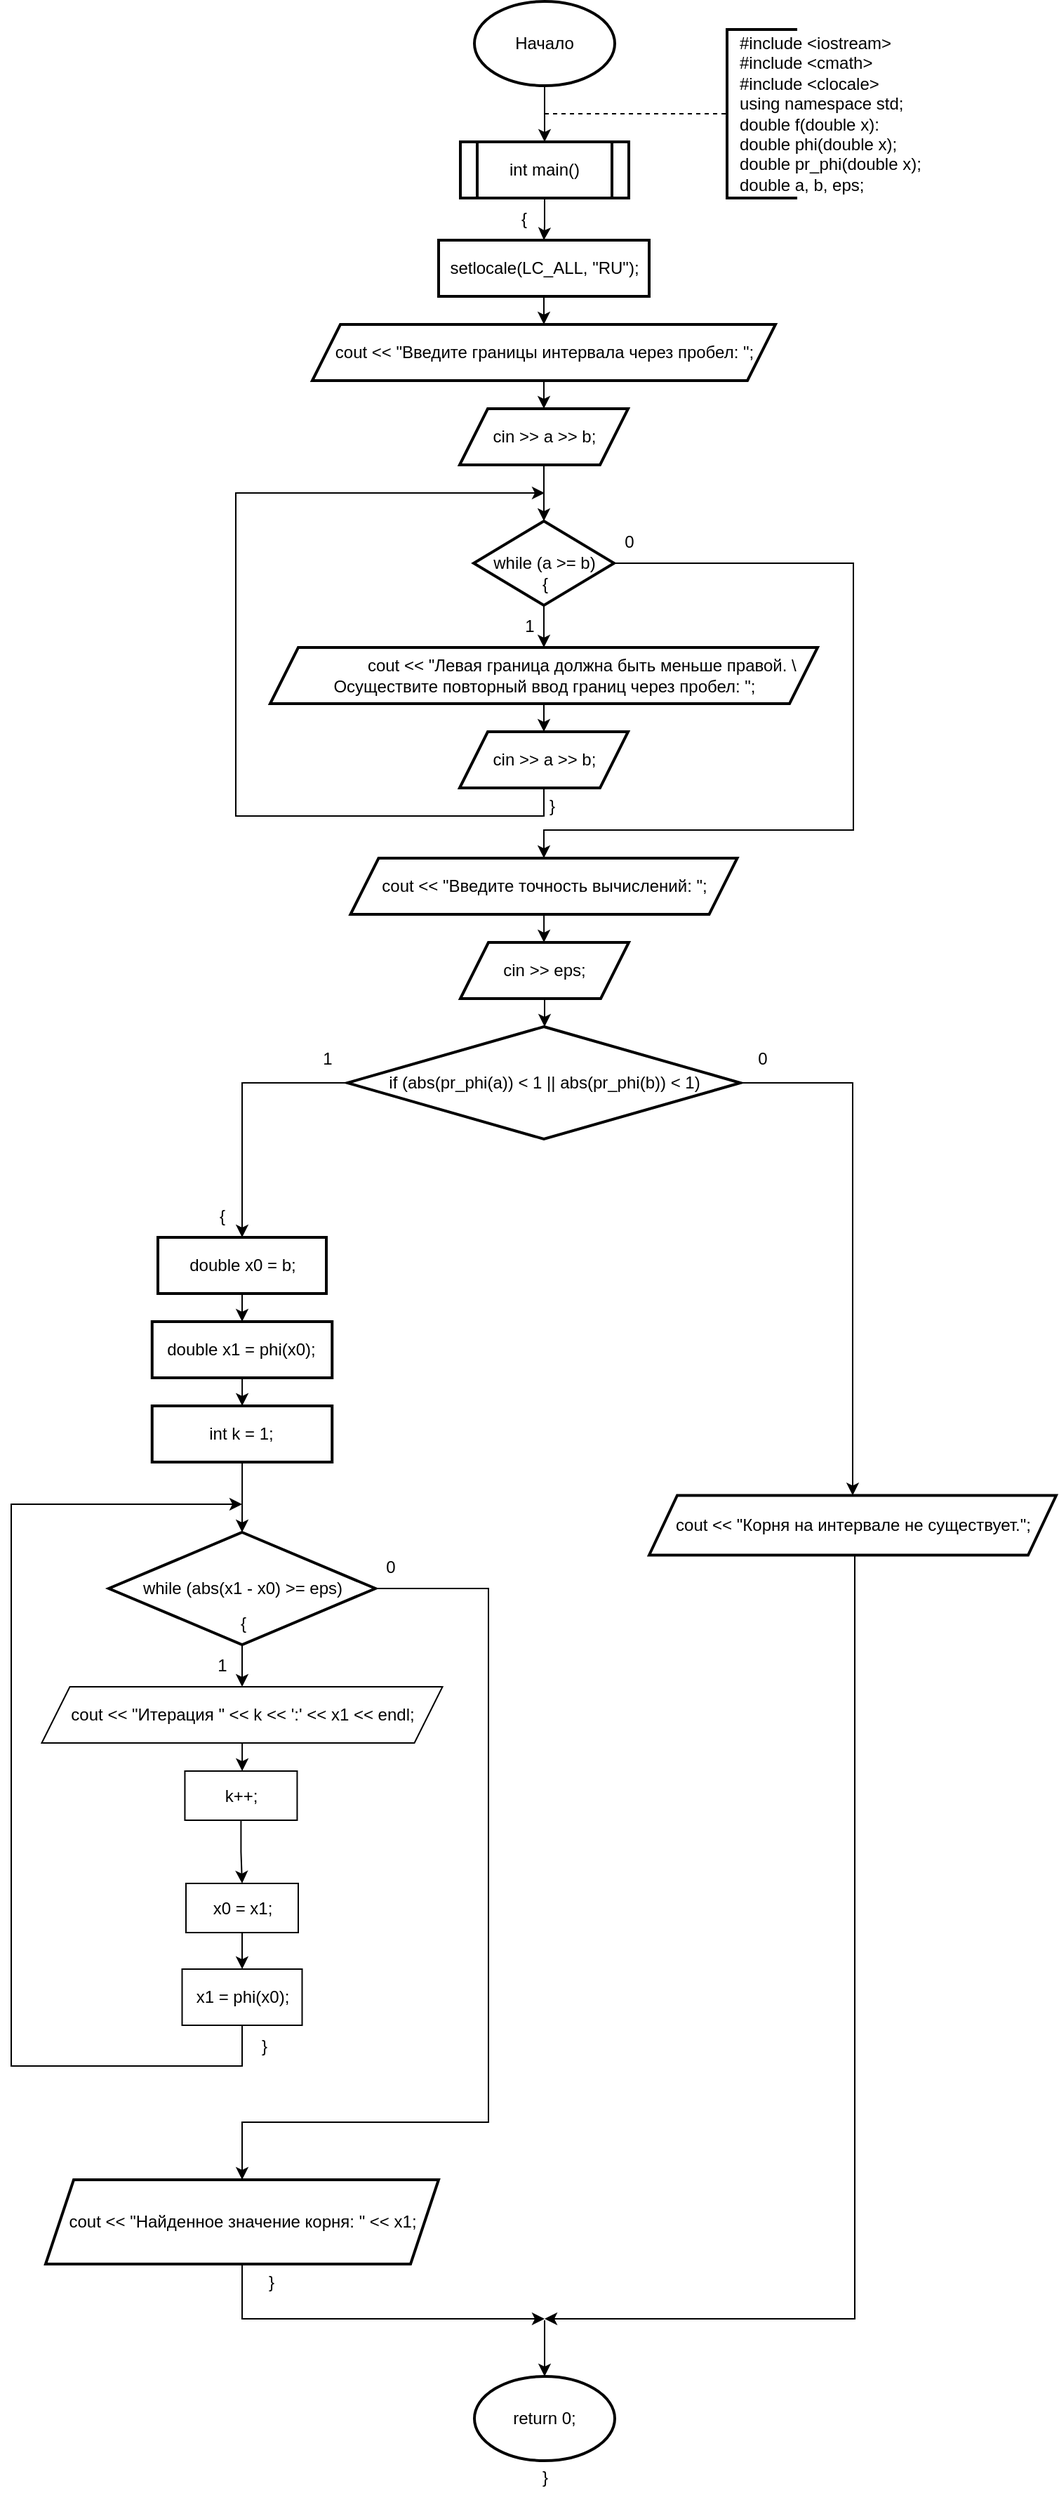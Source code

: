 <mxfile version="25.0.2" pages="4">
  <diagram id="BdDNVPQ0zvKOdldDlk7v" name="main">
    <mxGraphModel dx="1290" dy="717" grid="1" gridSize="10" guides="1" tooltips="1" connect="1" arrows="1" fold="1" page="1" pageScale="1" pageWidth="827" pageHeight="1169" math="0" shadow="0">
      <root>
        <mxCell id="0" />
        <mxCell id="1" parent="0" />
        <mxCell id="SY4Lbck4PmglpeI6wIqE-1" value="" style="group" parent="1" vertex="1" connectable="0">
          <mxGeometry x="60" y="40" width="744.5" height="1778" as="geometry" />
        </mxCell>
        <mxCell id="LaGPZ_CU5hZaSA5asp6U-29" value="" style="edgeStyle=orthogonalEdgeStyle;rounded=0;orthogonalLoop=1;jettySize=auto;html=1;" parent="SY4Lbck4PmglpeI6wIqE-1" source="LaGPZ_CU5hZaSA5asp6U-30" target="LaGPZ_CU5hZaSA5asp6U-32" edge="1">
          <mxGeometry relative="1" as="geometry" />
        </mxCell>
        <mxCell id="LaGPZ_CU5hZaSA5asp6U-30" value="Начало" style="strokeWidth=2;html=1;shape=mxgraph.flowchart.start_1;whiteSpace=wrap;" parent="SY4Lbck4PmglpeI6wIqE-1" vertex="1">
          <mxGeometry x="330" width="100" height="60" as="geometry" />
        </mxCell>
        <mxCell id="LaGPZ_CU5hZaSA5asp6U-31" value="" style="edgeStyle=orthogonalEdgeStyle;rounded=0;orthogonalLoop=1;jettySize=auto;html=1;" parent="SY4Lbck4PmglpeI6wIqE-1" source="LaGPZ_CU5hZaSA5asp6U-32" target="LaGPZ_CU5hZaSA5asp6U-37" edge="1">
          <mxGeometry relative="1" as="geometry" />
        </mxCell>
        <mxCell id="LaGPZ_CU5hZaSA5asp6U-32" value="int main()" style="shape=process;whiteSpace=wrap;html=1;backgroundOutline=1;strokeWidth=2;" parent="SY4Lbck4PmglpeI6wIqE-1" vertex="1">
          <mxGeometry x="320" y="100" width="120" height="40" as="geometry" />
        </mxCell>
        <mxCell id="LaGPZ_CU5hZaSA5asp6U-33" value="" style="strokeWidth=2;html=1;shape=mxgraph.flowchart.annotation_1;align=left;pointerEvents=1;" parent="SY4Lbck4PmglpeI6wIqE-1" vertex="1">
          <mxGeometry x="510" y="20" width="50" height="120" as="geometry" />
        </mxCell>
        <mxCell id="LaGPZ_CU5hZaSA5asp6U-34" value="" style="endArrow=none;dashed=1;html=1;rounded=0;entryX=0;entryY=0.5;entryDx=0;entryDy=0;entryPerimeter=0;" parent="SY4Lbck4PmglpeI6wIqE-1" target="LaGPZ_CU5hZaSA5asp6U-33" edge="1">
          <mxGeometry width="50" height="50" relative="1" as="geometry">
            <mxPoint x="380" y="80" as="sourcePoint" />
            <mxPoint x="440" y="90" as="targetPoint" />
          </mxGeometry>
        </mxCell>
        <mxCell id="LaGPZ_CU5hZaSA5asp6U-35" value="&lt;div&gt;#include &amp;lt;iostream&amp;gt;&lt;/div&gt;&lt;div&gt;#include &amp;lt;cmath&amp;gt;&lt;/div&gt;&lt;div&gt;#include &amp;lt;clocale&amp;gt;&lt;/div&gt;&lt;div&gt;using namespace std;&lt;/div&gt;&lt;div&gt;double f(double x):&lt;br&gt;&lt;/div&gt;&lt;div&gt;double phi(double x);&lt;br&gt;&lt;/div&gt;&lt;div&gt;&lt;span style=&quot;background-color: initial;&quot;&gt;double pr_phi(double x);&lt;/span&gt;&lt;/div&gt;&lt;div&gt;&lt;span style=&quot;background-color: initial;&quot;&gt;double a, b, eps;&lt;/span&gt;&lt;br&gt;&lt;/div&gt;" style="text;strokeColor=none;align=left;fillColor=none;html=1;verticalAlign=middle;whiteSpace=wrap;rounded=0;" parent="SY4Lbck4PmglpeI6wIqE-1" vertex="1">
          <mxGeometry x="517.25" y="27.5" width="160" height="105" as="geometry" />
        </mxCell>
        <mxCell id="LaGPZ_CU5hZaSA5asp6U-36" value="" style="edgeStyle=orthogonalEdgeStyle;rounded=0;orthogonalLoop=1;jettySize=auto;html=1;" parent="SY4Lbck4PmglpeI6wIqE-1" source="LaGPZ_CU5hZaSA5asp6U-37" target="LaGPZ_CU5hZaSA5asp6U-39" edge="1">
          <mxGeometry relative="1" as="geometry" />
        </mxCell>
        <mxCell id="LaGPZ_CU5hZaSA5asp6U-37" value="setlocale(LC_ALL, &quot;RU&quot;);" style="whiteSpace=wrap;html=1;strokeWidth=2;" parent="SY4Lbck4PmglpeI6wIqE-1" vertex="1">
          <mxGeometry x="304.5" y="170" width="150" height="40" as="geometry" />
        </mxCell>
        <mxCell id="LaGPZ_CU5hZaSA5asp6U-38" value="" style="edgeStyle=orthogonalEdgeStyle;rounded=0;orthogonalLoop=1;jettySize=auto;html=1;" parent="SY4Lbck4PmglpeI6wIqE-1" source="LaGPZ_CU5hZaSA5asp6U-39" target="LaGPZ_CU5hZaSA5asp6U-41" edge="1">
          <mxGeometry relative="1" as="geometry" />
        </mxCell>
        <mxCell id="LaGPZ_CU5hZaSA5asp6U-39" value="cout &amp;lt;&amp;lt; &quot;Введите границы интервала через пробел: &quot;;" style="shape=parallelogram;perimeter=parallelogramPerimeter;whiteSpace=wrap;html=1;fixedSize=1;strokeWidth=2;" parent="SY4Lbck4PmglpeI6wIqE-1" vertex="1">
          <mxGeometry x="214.5" y="230" width="330" height="40" as="geometry" />
        </mxCell>
        <mxCell id="LaGPZ_CU5hZaSA5asp6U-40" value="" style="edgeStyle=orthogonalEdgeStyle;rounded=0;orthogonalLoop=1;jettySize=auto;html=1;" parent="SY4Lbck4PmglpeI6wIqE-1" source="LaGPZ_CU5hZaSA5asp6U-41" target="LaGPZ_CU5hZaSA5asp6U-44" edge="1">
          <mxGeometry relative="1" as="geometry" />
        </mxCell>
        <mxCell id="LaGPZ_CU5hZaSA5asp6U-41" value="cin &amp;gt;&amp;gt; a &amp;gt;&amp;gt; b;" style="shape=parallelogram;perimeter=parallelogramPerimeter;whiteSpace=wrap;html=1;fixedSize=1;strokeWidth=2;" parent="SY4Lbck4PmglpeI6wIqE-1" vertex="1">
          <mxGeometry x="319.5" y="290" width="120" height="40" as="geometry" />
        </mxCell>
        <mxCell id="LaGPZ_CU5hZaSA5asp6U-42" value="" style="edgeStyle=orthogonalEdgeStyle;rounded=0;orthogonalLoop=1;jettySize=auto;html=1;entryX=0.5;entryY=0;entryDx=0;entryDy=0;" parent="SY4Lbck4PmglpeI6wIqE-1" source="LaGPZ_CU5hZaSA5asp6U-44" target="LaGPZ_CU5hZaSA5asp6U-46" edge="1">
          <mxGeometry relative="1" as="geometry" />
        </mxCell>
        <mxCell id="LaGPZ_CU5hZaSA5asp6U-43" style="edgeStyle=orthogonalEdgeStyle;rounded=0;orthogonalLoop=1;jettySize=auto;html=1;entryX=0.5;entryY=0;entryDx=0;entryDy=0;" parent="SY4Lbck4PmglpeI6wIqE-1" source="LaGPZ_CU5hZaSA5asp6U-44" target="LaGPZ_CU5hZaSA5asp6U-55" edge="1">
          <mxGeometry relative="1" as="geometry">
            <mxPoint x="379.5" y="610" as="targetPoint" />
            <Array as="points">
              <mxPoint x="600" y="400" />
              <mxPoint x="600" y="590" />
              <mxPoint x="380" y="590" />
            </Array>
          </mxGeometry>
        </mxCell>
        <mxCell id="LaGPZ_CU5hZaSA5asp6U-44" value="while (a &amp;gt;= b)" style="rhombus;whiteSpace=wrap;html=1;strokeWidth=2;" parent="SY4Lbck4PmglpeI6wIqE-1" vertex="1">
          <mxGeometry x="329.5" y="370" width="100" height="60" as="geometry" />
        </mxCell>
        <mxCell id="LaGPZ_CU5hZaSA5asp6U-45" value="" style="edgeStyle=orthogonalEdgeStyle;rounded=0;orthogonalLoop=1;jettySize=auto;html=1;" parent="SY4Lbck4PmglpeI6wIqE-1" source="LaGPZ_CU5hZaSA5asp6U-46" target="LaGPZ_CU5hZaSA5asp6U-48" edge="1">
          <mxGeometry relative="1" as="geometry" />
        </mxCell>
        <mxCell id="LaGPZ_CU5hZaSA5asp6U-46" value="&lt;div style=&quot;&quot;&gt;&lt;span style=&quot;white-space: normal;&quot;&gt;&lt;span style=&quot;white-space:pre&quot;&gt;&#x9;&#x9;&lt;/span&gt;cout &amp;lt;&amp;lt; &quot;Левая граница должна быть меньше правой. \&lt;/span&gt;&lt;/div&gt;&lt;div style=&quot;&quot;&gt;Осуществите повторный ввод границ через пробел: &quot;;&lt;/div&gt;" style="shape=parallelogram;perimeter=parallelogramPerimeter;whiteSpace=wrap;html=1;fixedSize=1;strokeWidth=2;align=center;" parent="SY4Lbck4PmglpeI6wIqE-1" vertex="1">
          <mxGeometry x="184.5" y="460" width="390" height="40" as="geometry" />
        </mxCell>
        <mxCell id="LaGPZ_CU5hZaSA5asp6U-47" style="edgeStyle=orthogonalEdgeStyle;rounded=0;orthogonalLoop=1;jettySize=auto;html=1;" parent="SY4Lbck4PmglpeI6wIqE-1" source="LaGPZ_CU5hZaSA5asp6U-48" edge="1">
          <mxGeometry relative="1" as="geometry">
            <Array as="points">
              <mxPoint x="380" y="580" />
              <mxPoint x="160" y="580" />
              <mxPoint x="160" y="350" />
              <mxPoint x="310" y="350" />
            </Array>
            <mxPoint x="380" y="350" as="targetPoint" />
          </mxGeometry>
        </mxCell>
        <mxCell id="LaGPZ_CU5hZaSA5asp6U-48" value="cin &amp;gt;&amp;gt; a &amp;gt;&amp;gt; b;" style="shape=parallelogram;perimeter=parallelogramPerimeter;whiteSpace=wrap;html=1;fixedSize=1;strokeWidth=2;" parent="SY4Lbck4PmglpeI6wIqE-1" vertex="1">
          <mxGeometry x="319.5" y="520" width="120" height="40" as="geometry" />
        </mxCell>
        <mxCell id="LaGPZ_CU5hZaSA5asp6U-49" value="1" style="text;html=1;align=center;verticalAlign=middle;resizable=0;points=[];autosize=1;strokeColor=none;fillColor=none;" parent="SY4Lbck4PmglpeI6wIqE-1" vertex="1">
          <mxGeometry x="353.5" y="430" width="30" height="30" as="geometry" />
        </mxCell>
        <mxCell id="LaGPZ_CU5hZaSA5asp6U-50" value="0" style="text;html=1;align=center;verticalAlign=middle;resizable=0;points=[];autosize=1;strokeColor=none;fillColor=none;" parent="SY4Lbck4PmglpeI6wIqE-1" vertex="1">
          <mxGeometry x="424.5" y="370" width="30" height="30" as="geometry" />
        </mxCell>
        <mxCell id="LaGPZ_CU5hZaSA5asp6U-51" value="{" style="text;html=1;align=center;verticalAlign=middle;resizable=0;points=[];autosize=1;strokeColor=none;fillColor=none;" parent="SY4Lbck4PmglpeI6wIqE-1" vertex="1">
          <mxGeometry x="364.5" y="400" width="30" height="30" as="geometry" />
        </mxCell>
        <mxCell id="LaGPZ_CU5hZaSA5asp6U-52" value="}" style="text;html=1;align=center;verticalAlign=middle;resizable=0;points=[];autosize=1;strokeColor=none;fillColor=none;" parent="SY4Lbck4PmglpeI6wIqE-1" vertex="1">
          <mxGeometry x="370" y="558" width="30" height="30" as="geometry" />
        </mxCell>
        <mxCell id="LaGPZ_CU5hZaSA5asp6U-53" value="{" style="text;html=1;align=center;verticalAlign=middle;resizable=0;points=[];autosize=1;strokeColor=none;fillColor=none;" parent="SY4Lbck4PmglpeI6wIqE-1" vertex="1">
          <mxGeometry x="350" y="140" width="30" height="30" as="geometry" />
        </mxCell>
        <mxCell id="LaGPZ_CU5hZaSA5asp6U-54" value="" style="edgeStyle=orthogonalEdgeStyle;rounded=0;orthogonalLoop=1;jettySize=auto;html=1;entryX=0.5;entryY=0;entryDx=0;entryDy=0;" parent="SY4Lbck4PmglpeI6wIqE-1" source="LaGPZ_CU5hZaSA5asp6U-55" target="LaGPZ_CU5hZaSA5asp6U-57" edge="1">
          <mxGeometry relative="1" as="geometry" />
        </mxCell>
        <mxCell id="LaGPZ_CU5hZaSA5asp6U-55" value="cout &amp;lt;&amp;lt; &quot;Введите точность вычислений: &quot;;" style="shape=parallelogram;perimeter=parallelogramPerimeter;whiteSpace=wrap;html=1;fixedSize=1;strokeWidth=2;" parent="SY4Lbck4PmglpeI6wIqE-1" vertex="1">
          <mxGeometry x="241.75" y="610" width="275.5" height="40" as="geometry" />
        </mxCell>
        <mxCell id="LaGPZ_CU5hZaSA5asp6U-56" value="" style="edgeStyle=orthogonalEdgeStyle;rounded=0;orthogonalLoop=1;jettySize=auto;html=1;" parent="SY4Lbck4PmglpeI6wIqE-1" source="LaGPZ_CU5hZaSA5asp6U-57" target="LaGPZ_CU5hZaSA5asp6U-60" edge="1">
          <mxGeometry relative="1" as="geometry" />
        </mxCell>
        <mxCell id="LaGPZ_CU5hZaSA5asp6U-57" value="cin &amp;gt;&amp;gt; eps;" style="shape=parallelogram;perimeter=parallelogramPerimeter;whiteSpace=wrap;html=1;fixedSize=1;strokeWidth=2;" parent="SY4Lbck4PmglpeI6wIqE-1" vertex="1">
          <mxGeometry x="320" y="670" width="120" height="40" as="geometry" />
        </mxCell>
        <mxCell id="LaGPZ_CU5hZaSA5asp6U-58" style="edgeStyle=orthogonalEdgeStyle;rounded=0;orthogonalLoop=1;jettySize=auto;html=1;entryX=0.5;entryY=0;entryDx=0;entryDy=0;" parent="SY4Lbck4PmglpeI6wIqE-1" source="LaGPZ_CU5hZaSA5asp6U-60" target="LaGPZ_CU5hZaSA5asp6U-62" edge="1">
          <mxGeometry relative="1" as="geometry">
            <mxPoint x="100" y="880" as="targetPoint" />
          </mxGeometry>
        </mxCell>
        <mxCell id="LaGPZ_CU5hZaSA5asp6U-59" value="" style="edgeStyle=orthogonalEdgeStyle;rounded=0;orthogonalLoop=1;jettySize=auto;html=1;exitX=1;exitY=0.5;exitDx=0;exitDy=0;entryX=0.5;entryY=0;entryDx=0;entryDy=0;" parent="SY4Lbck4PmglpeI6wIqE-1" source="LaGPZ_CU5hZaSA5asp6U-60" target="LaGPZ_CU5hZaSA5asp6U-82" edge="1">
          <mxGeometry relative="1" as="geometry" />
        </mxCell>
        <mxCell id="LaGPZ_CU5hZaSA5asp6U-60" value="if (abs(pr_phi(a)) &amp;lt; 1 || abs(pr_phi(b)) &amp;lt; 1)" style="rhombus;whiteSpace=wrap;html=1;strokeWidth=2;" parent="SY4Lbck4PmglpeI6wIqE-1" vertex="1">
          <mxGeometry x="239.5" y="730" width="280" height="80" as="geometry" />
        </mxCell>
        <mxCell id="LaGPZ_CU5hZaSA5asp6U-61" value="" style="edgeStyle=orthogonalEdgeStyle;rounded=0;orthogonalLoop=1;jettySize=auto;html=1;" parent="SY4Lbck4PmglpeI6wIqE-1" source="LaGPZ_CU5hZaSA5asp6U-62" target="LaGPZ_CU5hZaSA5asp6U-66" edge="1">
          <mxGeometry relative="1" as="geometry" />
        </mxCell>
        <mxCell id="LaGPZ_CU5hZaSA5asp6U-62" value="double x0 = b;" style="whiteSpace=wrap;html=1;strokeWidth=2;" parent="SY4Lbck4PmglpeI6wIqE-1" vertex="1">
          <mxGeometry x="104.5" y="880" width="120" height="40" as="geometry" />
        </mxCell>
        <mxCell id="LaGPZ_CU5hZaSA5asp6U-63" value="{" style="text;html=1;align=center;verticalAlign=middle;resizable=0;points=[];autosize=1;strokeColor=none;fillColor=none;" parent="SY4Lbck4PmglpeI6wIqE-1" vertex="1">
          <mxGeometry x="134.5" y="850" width="30" height="30" as="geometry" />
        </mxCell>
        <mxCell id="LaGPZ_CU5hZaSA5asp6U-64" value="1" style="text;html=1;align=center;verticalAlign=middle;resizable=0;points=[];autosize=1;strokeColor=none;fillColor=none;" parent="SY4Lbck4PmglpeI6wIqE-1" vertex="1">
          <mxGeometry x="210" y="738" width="30" height="30" as="geometry" />
        </mxCell>
        <mxCell id="7NhQOSQoNZlppKrp1fVG-2" style="edgeStyle=orthogonalEdgeStyle;rounded=0;orthogonalLoop=1;jettySize=auto;html=1;entryX=0.5;entryY=0;entryDx=0;entryDy=0;" parent="SY4Lbck4PmglpeI6wIqE-1" source="LaGPZ_CU5hZaSA5asp6U-66" target="7NhQOSQoNZlppKrp1fVG-1" edge="1">
          <mxGeometry relative="1" as="geometry" />
        </mxCell>
        <mxCell id="LaGPZ_CU5hZaSA5asp6U-66" value="double x1 = phi(x0);" style="whiteSpace=wrap;html=1;strokeWidth=2;" parent="SY4Lbck4PmglpeI6wIqE-1" vertex="1">
          <mxGeometry x="100.38" y="940" width="128.25" height="40" as="geometry" />
        </mxCell>
        <mxCell id="LaGPZ_CU5hZaSA5asp6U-67" value="" style="edgeStyle=orthogonalEdgeStyle;rounded=0;orthogonalLoop=1;jettySize=auto;html=1;entryX=0.5;entryY=0;entryDx=0;entryDy=0;" parent="SY4Lbck4PmglpeI6wIqE-1" source="LaGPZ_CU5hZaSA5asp6U-68" target="LaGPZ_CU5hZaSA5asp6U-78" edge="1">
          <mxGeometry relative="1" as="geometry">
            <Array as="points">
              <mxPoint x="340" y="1130" />
              <mxPoint x="340" y="1510" />
              <mxPoint x="165" y="1510" />
            </Array>
          </mxGeometry>
        </mxCell>
        <mxCell id="7NhQOSQoNZlppKrp1fVG-16" style="edgeStyle=orthogonalEdgeStyle;rounded=0;orthogonalLoop=1;jettySize=auto;html=1;entryX=0.5;entryY=0;entryDx=0;entryDy=0;" parent="SY4Lbck4PmglpeI6wIqE-1" source="LaGPZ_CU5hZaSA5asp6U-68" target="7NhQOSQoNZlppKrp1fVG-14" edge="1">
          <mxGeometry relative="1" as="geometry" />
        </mxCell>
        <mxCell id="LaGPZ_CU5hZaSA5asp6U-68" value="while (abs(x1 - x0) &amp;gt;= eps)" style="rhombus;whiteSpace=wrap;html=1;strokeWidth=2;" parent="SY4Lbck4PmglpeI6wIqE-1" vertex="1">
          <mxGeometry x="69.5" y="1090" width="190" height="80" as="geometry" />
        </mxCell>
        <mxCell id="LaGPZ_CU5hZaSA5asp6U-70" value="{" style="text;html=1;align=center;verticalAlign=middle;resizable=0;points=[];autosize=1;strokeColor=none;fillColor=none;" parent="SY4Lbck4PmglpeI6wIqE-1" vertex="1">
          <mxGeometry x="149.5" y="1140" width="30" height="30" as="geometry" />
        </mxCell>
        <mxCell id="LaGPZ_CU5hZaSA5asp6U-71" value="" style="edgeStyle=orthogonalEdgeStyle;rounded=0;orthogonalLoop=1;jettySize=auto;html=1;" parent="SY4Lbck4PmglpeI6wIqE-1" source="LaGPZ_CU5hZaSA5asp6U-72" target="LaGPZ_CU5hZaSA5asp6U-75" edge="1">
          <mxGeometry relative="1" as="geometry" />
        </mxCell>
        <mxCell id="LaGPZ_CU5hZaSA5asp6U-72" value="x0 = x1;" style="whiteSpace=wrap;html=1;" parent="SY4Lbck4PmglpeI6wIqE-1" vertex="1">
          <mxGeometry x="124.5" y="1340" width="80" height="35" as="geometry" />
        </mxCell>
        <mxCell id="LaGPZ_CU5hZaSA5asp6U-73" value="1" style="text;html=1;align=center;verticalAlign=middle;resizable=0;points=[];autosize=1;strokeColor=none;fillColor=none;" parent="SY4Lbck4PmglpeI6wIqE-1" vertex="1">
          <mxGeometry x="134.5" y="1170" width="30" height="30" as="geometry" />
        </mxCell>
        <mxCell id="LaGPZ_CU5hZaSA5asp6U-74" style="edgeStyle=orthogonalEdgeStyle;rounded=0;orthogonalLoop=1;jettySize=auto;html=1;exitX=0.5;exitY=1;exitDx=0;exitDy=0;" parent="SY4Lbck4PmglpeI6wIqE-1" source="LaGPZ_CU5hZaSA5asp6U-75" edge="1">
          <mxGeometry relative="1" as="geometry">
            <mxPoint x="164.5" y="1070" as="targetPoint" />
            <Array as="points">
              <mxPoint x="165" y="1470" />
              <mxPoint y="1470" />
              <mxPoint y="1070" />
            </Array>
          </mxGeometry>
        </mxCell>
        <mxCell id="LaGPZ_CU5hZaSA5asp6U-75" value="x1 = phi(x0);" style="whiteSpace=wrap;html=1;" parent="SY4Lbck4PmglpeI6wIqE-1" vertex="1">
          <mxGeometry x="121.75" y="1401" width="85.5" height="40" as="geometry" />
        </mxCell>
        <mxCell id="LaGPZ_CU5hZaSA5asp6U-76" value="}" style="text;html=1;align=center;verticalAlign=middle;resizable=0;points=[];autosize=1;strokeColor=none;fillColor=none;" parent="SY4Lbck4PmglpeI6wIqE-1" vertex="1">
          <mxGeometry x="164.5" y="1441" width="30" height="30" as="geometry" />
        </mxCell>
        <mxCell id="7NhQOSQoNZlppKrp1fVG-19" style="edgeStyle=orthogonalEdgeStyle;rounded=0;orthogonalLoop=1;jettySize=auto;html=1;exitX=0.5;exitY=1;exitDx=0;exitDy=0;" parent="SY4Lbck4PmglpeI6wIqE-1" source="LaGPZ_CU5hZaSA5asp6U-78" edge="1">
          <mxGeometry relative="1" as="geometry">
            <mxPoint x="380" y="1650" as="targetPoint" />
            <Array as="points">
              <mxPoint x="164" y="1650" />
            </Array>
          </mxGeometry>
        </mxCell>
        <mxCell id="LaGPZ_CU5hZaSA5asp6U-78" value="cout &amp;lt;&amp;lt; &quot;Найденное значение корня: &quot; &amp;lt;&amp;lt; x1;" style="shape=parallelogram;perimeter=parallelogramPerimeter;whiteSpace=wrap;html=1;fixedSize=1;strokeWidth=2;" parent="SY4Lbck4PmglpeI6wIqE-1" vertex="1">
          <mxGeometry x="24.5" y="1551" width="280" height="60" as="geometry" />
        </mxCell>
        <mxCell id="LaGPZ_CU5hZaSA5asp6U-79" value="0" style="text;html=1;align=center;verticalAlign=middle;resizable=0;points=[];autosize=1;strokeColor=none;fillColor=none;" parent="SY4Lbck4PmglpeI6wIqE-1" vertex="1">
          <mxGeometry x="254.5" y="1100" width="30" height="30" as="geometry" />
        </mxCell>
        <mxCell id="LaGPZ_CU5hZaSA5asp6U-80" value="}" style="text;html=1;align=center;verticalAlign=middle;resizable=0;points=[];autosize=1;strokeColor=none;fillColor=none;" parent="SY4Lbck4PmglpeI6wIqE-1" vertex="1">
          <mxGeometry x="169.5" y="1609" width="30" height="30" as="geometry" />
        </mxCell>
        <mxCell id="LaGPZ_CU5hZaSA5asp6U-87" style="edgeStyle=orthogonalEdgeStyle;rounded=0;orthogonalLoop=1;jettySize=auto;html=1;exitX=0.5;exitY=1;exitDx=0;exitDy=0;" parent="SY4Lbck4PmglpeI6wIqE-1" edge="1">
          <mxGeometry relative="1" as="geometry">
            <mxPoint x="380" y="1650" as="targetPoint" />
            <mxPoint x="603" y="1106.25" as="sourcePoint" />
            <Array as="points">
              <mxPoint x="601" y="1106" />
              <mxPoint x="601" y="1650" />
            </Array>
          </mxGeometry>
        </mxCell>
        <mxCell id="LaGPZ_CU5hZaSA5asp6U-82" value="cout &amp;lt;&amp;lt; &quot;Корня на интервале не существует.&quot;;" style="shape=parallelogram;perimeter=parallelogramPerimeter;whiteSpace=wrap;html=1;fixedSize=1;strokeWidth=2;" parent="SY4Lbck4PmglpeI6wIqE-1" vertex="1">
          <mxGeometry x="454.5" y="1063.75" width="290" height="42.5" as="geometry" />
        </mxCell>
        <mxCell id="LaGPZ_CU5hZaSA5asp6U-83" value="0" style="text;html=1;align=center;verticalAlign=middle;resizable=0;points=[];autosize=1;strokeColor=none;fillColor=none;" parent="SY4Lbck4PmglpeI6wIqE-1" vertex="1">
          <mxGeometry x="520" y="738" width="30" height="30" as="geometry" />
        </mxCell>
        <mxCell id="LaGPZ_CU5hZaSA5asp6U-84" value="" style="endArrow=classic;html=1;rounded=0;" parent="SY4Lbck4PmglpeI6wIqE-1" target="LaGPZ_CU5hZaSA5asp6U-85" edge="1">
          <mxGeometry width="50" height="50" relative="1" as="geometry">
            <mxPoint x="380" y="1651" as="sourcePoint" />
            <mxPoint x="380" y="1691" as="targetPoint" />
          </mxGeometry>
        </mxCell>
        <mxCell id="LaGPZ_CU5hZaSA5asp6U-85" value="return 0;" style="strokeWidth=2;html=1;shape=mxgraph.flowchart.start_1;whiteSpace=wrap;" parent="SY4Lbck4PmglpeI6wIqE-1" vertex="1">
          <mxGeometry x="330" y="1691.0" width="100" height="60" as="geometry" />
        </mxCell>
        <mxCell id="7NhQOSQoNZlppKrp1fVG-3" style="edgeStyle=orthogonalEdgeStyle;rounded=0;orthogonalLoop=1;jettySize=auto;html=1;entryX=0.5;entryY=0;entryDx=0;entryDy=0;" parent="SY4Lbck4PmglpeI6wIqE-1" source="7NhQOSQoNZlppKrp1fVG-1" target="LaGPZ_CU5hZaSA5asp6U-68" edge="1">
          <mxGeometry relative="1" as="geometry" />
        </mxCell>
        <mxCell id="7NhQOSQoNZlppKrp1fVG-1" value="int k = 1;" style="whiteSpace=wrap;html=1;strokeWidth=2;" parent="SY4Lbck4PmglpeI6wIqE-1" vertex="1">
          <mxGeometry x="100.37" y="1000" width="128.25" height="40" as="geometry" />
        </mxCell>
        <mxCell id="7NhQOSQoNZlppKrp1fVG-13" style="edgeStyle=orthogonalEdgeStyle;rounded=0;orthogonalLoop=1;jettySize=auto;html=1;entryX=0.5;entryY=0;entryDx=0;entryDy=0;" parent="SY4Lbck4PmglpeI6wIqE-1" source="7NhQOSQoNZlppKrp1fVG-14" target="7NhQOSQoNZlppKrp1fVG-15" edge="1">
          <mxGeometry relative="1" as="geometry">
            <mxPoint x="164.5" y="1270" as="targetPoint" />
          </mxGeometry>
        </mxCell>
        <mxCell id="7NhQOSQoNZlppKrp1fVG-14" value="cout &amp;lt;&amp;lt; &quot;Итерация &quot; &amp;lt;&amp;lt; k &amp;lt;&amp;lt; &#39;:&#39; &amp;lt;&amp;lt; x1 &amp;lt;&amp;lt; endl;" style="shape=parallelogram;perimeter=parallelogramPerimeter;whiteSpace=wrap;html=1;fixedSize=1;" parent="SY4Lbck4PmglpeI6wIqE-1" vertex="1">
          <mxGeometry x="21.75" y="1200" width="285.5" height="40" as="geometry" />
        </mxCell>
        <mxCell id="7NhQOSQoNZlppKrp1fVG-18" style="edgeStyle=orthogonalEdgeStyle;rounded=0;orthogonalLoop=1;jettySize=auto;html=1;entryX=0.5;entryY=0;entryDx=0;entryDy=0;" parent="SY4Lbck4PmglpeI6wIqE-1" source="7NhQOSQoNZlppKrp1fVG-15" target="LaGPZ_CU5hZaSA5asp6U-72" edge="1">
          <mxGeometry relative="1" as="geometry" />
        </mxCell>
        <mxCell id="7NhQOSQoNZlppKrp1fVG-15" value="k++;" style="whiteSpace=wrap;html=1;" parent="SY4Lbck4PmglpeI6wIqE-1" vertex="1">
          <mxGeometry x="123.72" y="1260" width="80" height="35" as="geometry" />
        </mxCell>
        <mxCell id="7NhQOSQoNZlppKrp1fVG-20" value="}" style="text;html=1;align=center;verticalAlign=middle;resizable=0;points=[];autosize=1;strokeColor=none;fillColor=none;" parent="SY4Lbck4PmglpeI6wIqE-1" vertex="1">
          <mxGeometry x="365" y="1748" width="30" height="30" as="geometry" />
        </mxCell>
      </root>
    </mxGraphModel>
  </diagram>
  <diagram name="f" id="thaHPmwi69AGEPI7H7_s">
    <mxGraphModel dx="1290" dy="717" grid="1" gridSize="10" guides="1" tooltips="1" connect="1" arrows="1" fold="1" page="1" pageScale="1" pageWidth="827" pageHeight="1169" math="0" shadow="0">
      <root>
        <mxCell id="0" />
        <mxCell id="1" parent="0" />
        <mxCell id="T5-loJu099RTWddmqodP-8" value="" style="group" parent="1" vertex="1" connectable="0">
          <mxGeometry x="150" y="40" width="155" height="150" as="geometry" />
        </mxCell>
        <mxCell id="kQyb74nLRIt_dt5uZiuj-1" value="" style="group" parent="T5-loJu099RTWddmqodP-8" vertex="1" connectable="0">
          <mxGeometry x="8" width="140" height="40" as="geometry" />
        </mxCell>
        <mxCell id="kQyb74nLRIt_dt5uZiuj-2" value="" style="verticalLabelPosition=bottom;verticalAlign=top;html=1;shape=process;whiteSpace=wrap;rounded=1;size=0.083;arcSize=6;" parent="kQyb74nLRIt_dt5uZiuj-1" vertex="1">
          <mxGeometry width="140" height="40" as="geometry" />
        </mxCell>
        <mxCell id="kQyb74nLRIt_dt5uZiuj-3" value="&lt;font&gt;double f(double x)&lt;/font&gt;" style="text;strokeColor=none;align=center;fillColor=none;html=1;verticalAlign=middle;whiteSpace=wrap;rounded=0;" parent="kQyb74nLRIt_dt5uZiuj-1" vertex="1">
          <mxGeometry x="20" y="5" width="100" height="30" as="geometry" />
        </mxCell>
        <mxCell id="kQyb74nLRIt_dt5uZiuj-4" value="return x - 2 + sin(1 / x);" style="ellipse;whiteSpace=wrap;html=1;" parent="T5-loJu099RTWddmqodP-8" vertex="1">
          <mxGeometry y="82" width="155" height="40" as="geometry" />
        </mxCell>
        <mxCell id="kQyb74nLRIt_dt5uZiuj-5" value="" style="edgeStyle=orthogonalEdgeStyle;rounded=0;orthogonalLoop=1;jettySize=auto;html=1;exitX=0.5;exitY=1;exitDx=0;exitDy=0;entryX=0.5;entryY=0;entryDx=0;entryDy=0;" parent="T5-loJu099RTWddmqodP-8" source="kQyb74nLRIt_dt5uZiuj-2" target="kQyb74nLRIt_dt5uZiuj-4" edge="1">
          <mxGeometry relative="1" as="geometry">
            <mxPoint x="77.5" y="52" as="sourcePoint" />
          </mxGeometry>
        </mxCell>
        <mxCell id="kQyb74nLRIt_dt5uZiuj-6" value="{" style="text;html=1;align=center;verticalAlign=middle;resizable=0;points=[];autosize=1;strokeColor=none;fillColor=none;" parent="T5-loJu099RTWddmqodP-8" vertex="1">
          <mxGeometry x="48" y="40" width="30" height="30" as="geometry" />
        </mxCell>
        <mxCell id="kQyb74nLRIt_dt5uZiuj-7" value="}" style="text;html=1;align=center;verticalAlign=middle;resizable=0;points=[];autosize=1;strokeColor=none;fillColor=none;" parent="T5-loJu099RTWddmqodP-8" vertex="1">
          <mxGeometry x="63" y="120" width="30" height="30" as="geometry" />
        </mxCell>
      </root>
    </mxGraphModel>
  </diagram>
  <diagram id="IXZdovXcuP89MHTPLzhb" name="phi">
    <mxGraphModel dx="733" dy="709" grid="1" gridSize="10" guides="1" tooltips="1" connect="1" arrows="1" fold="1" page="1" pageScale="1" pageWidth="827" pageHeight="1169" math="0" shadow="0">
      <root>
        <mxCell id="0" />
        <mxCell id="1" parent="0" />
        <mxCell id="ZrOnUklBc_-KaRcN_dM1-1" value="" style="group" vertex="1" connectable="0" parent="1">
          <mxGeometry x="318" y="40" width="160" height="150" as="geometry" />
        </mxCell>
        <mxCell id="PmKUFmGDoUWja_1Ofe9U-1" value="" style="group" parent="ZrOnUklBc_-KaRcN_dM1-1" vertex="1" connectable="0">
          <mxGeometry width="160" height="40" as="geometry" />
        </mxCell>
        <mxCell id="PmKUFmGDoUWja_1Ofe9U-2" value="" style="verticalLabelPosition=bottom;verticalAlign=top;html=1;shape=process;whiteSpace=wrap;rounded=1;size=0.083;arcSize=6;" parent="PmKUFmGDoUWja_1Ofe9U-1" vertex="1">
          <mxGeometry width="160" height="40" as="geometry" />
        </mxCell>
        <mxCell id="PmKUFmGDoUWja_1Ofe9U-3" value="&lt;font&gt;double phi(double x)&lt;/font&gt;" style="text;strokeColor=none;align=center;fillColor=none;html=1;verticalAlign=middle;whiteSpace=wrap;rounded=0;" parent="PmKUFmGDoUWja_1Ofe9U-1" vertex="1">
          <mxGeometry x="20" y="5" width="120" height="30" as="geometry" />
        </mxCell>
        <mxCell id="PmKUFmGDoUWja_1Ofe9U-4" value="return 2 - sin(1 / x);" style="ellipse;whiteSpace=wrap;html=1;" parent="ZrOnUklBc_-KaRcN_dM1-1" vertex="1">
          <mxGeometry x="2" y="82" width="155" height="40" as="geometry" />
        </mxCell>
        <mxCell id="PmKUFmGDoUWja_1Ofe9U-5" value="" style="edgeStyle=orthogonalEdgeStyle;rounded=0;orthogonalLoop=1;jettySize=auto;html=1;exitX=0.5;exitY=1;exitDx=0;exitDy=0;entryX=0.5;entryY=0;entryDx=0;entryDy=0;" parent="ZrOnUklBc_-KaRcN_dM1-1" source="PmKUFmGDoUWja_1Ofe9U-2" target="PmKUFmGDoUWja_1Ofe9U-4" edge="1">
          <mxGeometry relative="1" as="geometry">
            <mxPoint x="79.5" y="52" as="sourcePoint" />
          </mxGeometry>
        </mxCell>
        <mxCell id="PmKUFmGDoUWja_1Ofe9U-6" value="{" style="text;html=1;align=center;verticalAlign=middle;resizable=0;points=[];autosize=1;strokeColor=none;fillColor=none;" parent="ZrOnUklBc_-KaRcN_dM1-1" vertex="1">
          <mxGeometry x="50" y="40" width="30" height="30" as="geometry" />
        </mxCell>
        <mxCell id="PmKUFmGDoUWja_1Ofe9U-7" value="}" style="text;html=1;align=center;verticalAlign=middle;resizable=0;points=[];autosize=1;strokeColor=none;fillColor=none;" parent="ZrOnUklBc_-KaRcN_dM1-1" vertex="1">
          <mxGeometry x="65" y="120" width="30" height="30" as="geometry" />
        </mxCell>
      </root>
    </mxGraphModel>
  </diagram>
  <diagram id="e6putcFAKZrnZkI1epgh" name="pr_phi">
    <mxGraphModel dx="733" dy="709" grid="1" gridSize="10" guides="1" tooltips="1" connect="1" arrows="1" fold="1" page="1" pageScale="1" pageWidth="827" pageHeight="1169" math="0" shadow="0">
      <root>
        <mxCell id="0" />
        <mxCell id="1" parent="0" />
        <mxCell id="HIrzyT1QM5W4ZdDJX3QU-1" value="" style="group" vertex="1" connectable="0" parent="1">
          <mxGeometry x="310" y="40" width="182" height="150" as="geometry" />
        </mxCell>
        <mxCell id="2f9xk-9G5fIcgQH0Kvaj-1" value="" style="group" parent="HIrzyT1QM5W4ZdDJX3QU-1" vertex="1" connectable="0">
          <mxGeometry width="182" height="40" as="geometry" />
        </mxCell>
        <mxCell id="2f9xk-9G5fIcgQH0Kvaj-2" value="" style="verticalLabelPosition=bottom;verticalAlign=top;html=1;shape=process;whiteSpace=wrap;rounded=1;size=0.083;arcSize=6;" parent="2f9xk-9G5fIcgQH0Kvaj-1" vertex="1">
          <mxGeometry width="182" height="40" as="geometry" />
        </mxCell>
        <mxCell id="2f9xk-9G5fIcgQH0Kvaj-3" value="&lt;font&gt;double pr_phi(double x)&lt;/font&gt;" style="text;strokeColor=none;align=center;fillColor=none;html=1;verticalAlign=middle;whiteSpace=wrap;rounded=0;" parent="2f9xk-9G5fIcgQH0Kvaj-1" vertex="1">
          <mxGeometry x="22.75" y="5" width="136.5" height="30" as="geometry" />
        </mxCell>
        <mxCell id="2f9xk-9G5fIcgQH0Kvaj-4" value="return cos(1 / x) / pow(x, 2);" style="ellipse;whiteSpace=wrap;html=1;" parent="HIrzyT1QM5W4ZdDJX3QU-1" vertex="1">
          <mxGeometry x="2.75" y="80" width="176.5" height="40" as="geometry" />
        </mxCell>
        <mxCell id="2f9xk-9G5fIcgQH0Kvaj-5" value="" style="edgeStyle=orthogonalEdgeStyle;rounded=0;orthogonalLoop=1;jettySize=auto;html=1;exitX=0.5;exitY=1;exitDx=0;exitDy=0;entryX=0.5;entryY=0;entryDx=0;entryDy=0;" parent="HIrzyT1QM5W4ZdDJX3QU-1" source="2f9xk-9G5fIcgQH0Kvaj-2" target="2f9xk-9G5fIcgQH0Kvaj-4" edge="1">
          <mxGeometry relative="1" as="geometry">
            <mxPoint x="87.5" y="52" as="sourcePoint" />
          </mxGeometry>
        </mxCell>
        <mxCell id="2f9xk-9G5fIcgQH0Kvaj-6" value="{" style="text;html=1;align=center;verticalAlign=middle;resizable=0;points=[];autosize=1;strokeColor=none;fillColor=none;" parent="HIrzyT1QM5W4ZdDJX3QU-1" vertex="1">
          <mxGeometry x="58" y="40" width="30" height="30" as="geometry" />
        </mxCell>
        <mxCell id="2f9xk-9G5fIcgQH0Kvaj-7" value="}" style="text;html=1;align=center;verticalAlign=middle;resizable=0;points=[];autosize=1;strokeColor=none;fillColor=none;" parent="HIrzyT1QM5W4ZdDJX3QU-1" vertex="1">
          <mxGeometry x="74" y="120" width="30" height="30" as="geometry" />
        </mxCell>
      </root>
    </mxGraphModel>
  </diagram>
</mxfile>
